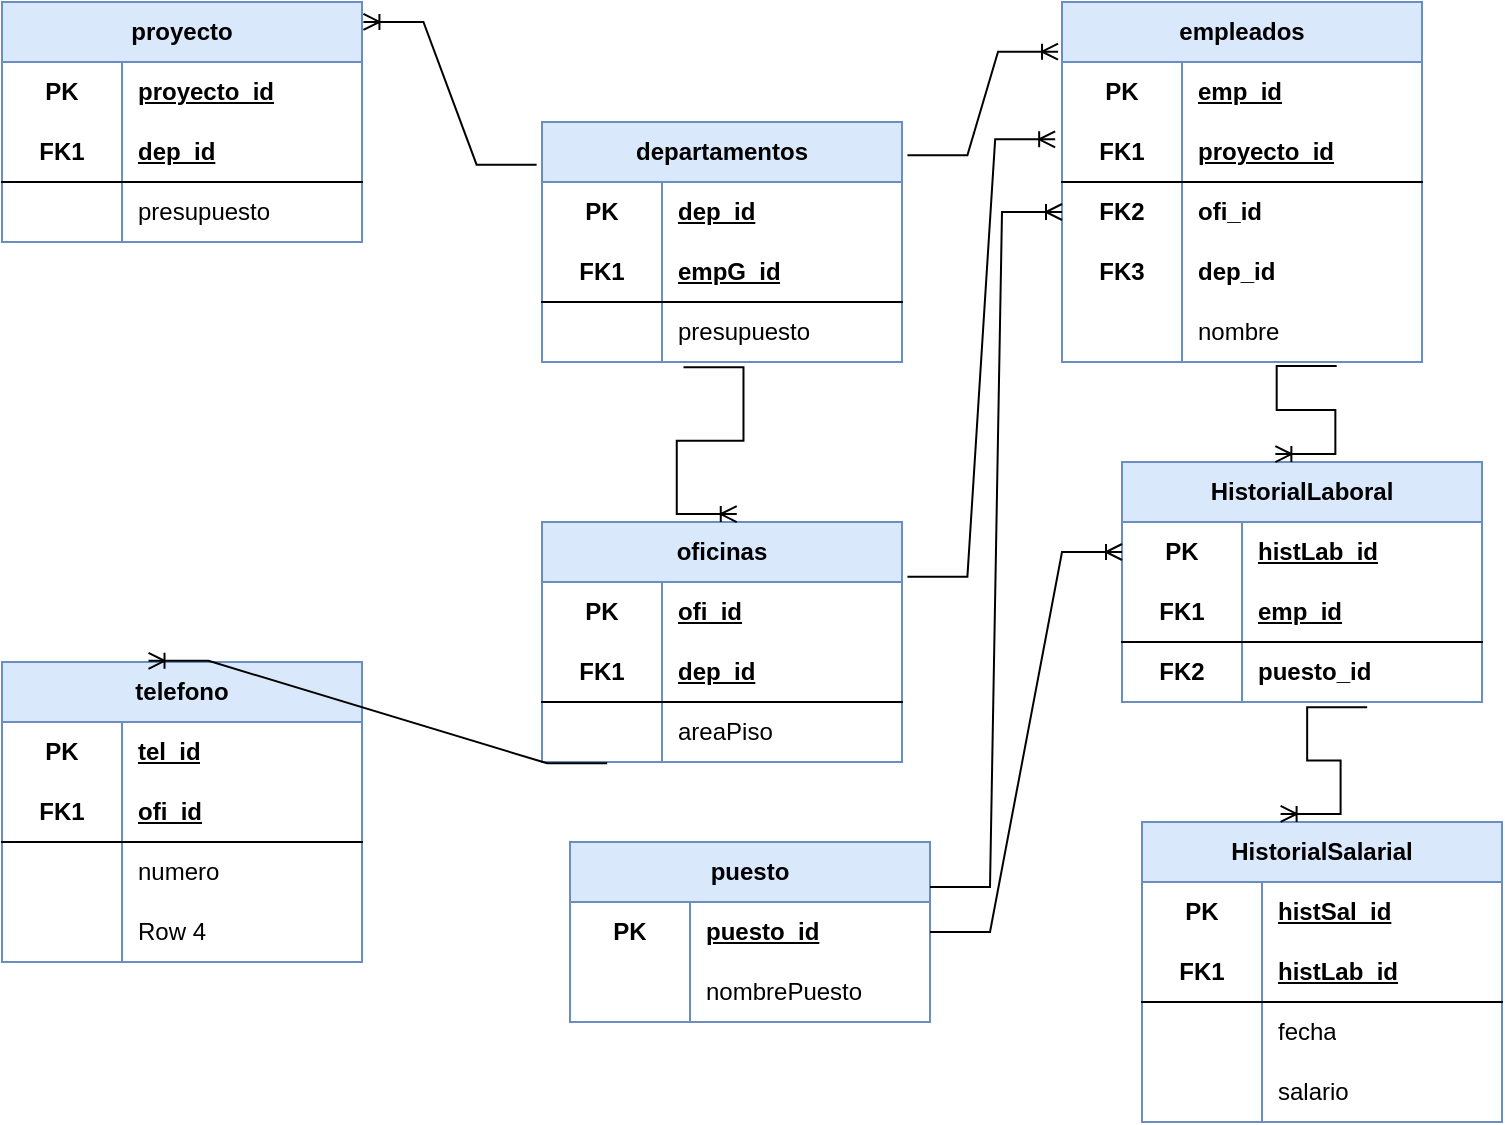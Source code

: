 <mxfile version="28.1.1">
  <diagram name="Página-1" id="5__Geac5vQFOve-Wtplt">
    <mxGraphModel dx="1123" dy="607" grid="1" gridSize="10" guides="1" tooltips="1" connect="1" arrows="1" fold="1" page="1" pageScale="1" pageWidth="827" pageHeight="1169" math="0" shadow="0">
      <root>
        <mxCell id="0" />
        <mxCell id="1" parent="0" />
        <mxCell id="hHk7V_TvqqEb4kiIlVpn-1" value="empleados" style="shape=table;startSize=30;container=1;collapsible=1;childLayout=tableLayout;fixedRows=1;rowLines=0;fontStyle=1;align=center;resizeLast=1;html=1;whiteSpace=wrap;fillColor=#dae8fc;strokeColor=#6c8ebf;" vertex="1" parent="1">
          <mxGeometry x="570" y="10" width="180" height="180" as="geometry" />
        </mxCell>
        <mxCell id="hHk7V_TvqqEb4kiIlVpn-2" value="" style="shape=tableRow;horizontal=0;startSize=0;swimlaneHead=0;swimlaneBody=0;fillColor=none;collapsible=0;dropTarget=0;points=[[0,0.5],[1,0.5]];portConstraint=eastwest;top=0;left=0;right=0;bottom=0;html=1;" vertex="1" parent="hHk7V_TvqqEb4kiIlVpn-1">
          <mxGeometry y="30" width="180" height="30" as="geometry" />
        </mxCell>
        <mxCell id="hHk7V_TvqqEb4kiIlVpn-3" value="PK" style="shape=partialRectangle;connectable=0;fillColor=none;top=0;left=0;bottom=0;right=0;fontStyle=1;overflow=hidden;html=1;whiteSpace=wrap;" vertex="1" parent="hHk7V_TvqqEb4kiIlVpn-2">
          <mxGeometry width="60" height="30" as="geometry">
            <mxRectangle width="60" height="30" as="alternateBounds" />
          </mxGeometry>
        </mxCell>
        <mxCell id="hHk7V_TvqqEb4kiIlVpn-4" value="emp_id" style="shape=partialRectangle;connectable=0;fillColor=none;top=0;left=0;bottom=0;right=0;align=left;spacingLeft=6;fontStyle=5;overflow=hidden;html=1;whiteSpace=wrap;" vertex="1" parent="hHk7V_TvqqEb4kiIlVpn-2">
          <mxGeometry x="60" width="120" height="30" as="geometry">
            <mxRectangle width="120" height="30" as="alternateBounds" />
          </mxGeometry>
        </mxCell>
        <mxCell id="hHk7V_TvqqEb4kiIlVpn-5" value="" style="shape=tableRow;horizontal=0;startSize=0;swimlaneHead=0;swimlaneBody=0;fillColor=none;collapsible=0;dropTarget=0;points=[[0,0.5],[1,0.5]];portConstraint=eastwest;top=0;left=0;right=0;bottom=1;html=1;" vertex="1" parent="hHk7V_TvqqEb4kiIlVpn-1">
          <mxGeometry y="60" width="180" height="30" as="geometry" />
        </mxCell>
        <mxCell id="hHk7V_TvqqEb4kiIlVpn-6" value="FK1" style="shape=partialRectangle;connectable=0;fillColor=none;top=0;left=0;bottom=0;right=0;fontStyle=1;overflow=hidden;html=1;whiteSpace=wrap;" vertex="1" parent="hHk7V_TvqqEb4kiIlVpn-5">
          <mxGeometry width="60" height="30" as="geometry">
            <mxRectangle width="60" height="30" as="alternateBounds" />
          </mxGeometry>
        </mxCell>
        <mxCell id="hHk7V_TvqqEb4kiIlVpn-7" value="proyecto_id" style="shape=partialRectangle;connectable=0;fillColor=none;top=0;left=0;bottom=0;right=0;align=left;spacingLeft=6;fontStyle=5;overflow=hidden;html=1;whiteSpace=wrap;" vertex="1" parent="hHk7V_TvqqEb4kiIlVpn-5">
          <mxGeometry x="60" width="120" height="30" as="geometry">
            <mxRectangle width="120" height="30" as="alternateBounds" />
          </mxGeometry>
        </mxCell>
        <mxCell id="hHk7V_TvqqEb4kiIlVpn-8" value="" style="shape=tableRow;horizontal=0;startSize=0;swimlaneHead=0;swimlaneBody=0;fillColor=none;collapsible=0;dropTarget=0;points=[[0,0.5],[1,0.5]];portConstraint=eastwest;top=0;left=0;right=0;bottom=0;html=1;" vertex="1" parent="hHk7V_TvqqEb4kiIlVpn-1">
          <mxGeometry y="90" width="180" height="30" as="geometry" />
        </mxCell>
        <mxCell id="hHk7V_TvqqEb4kiIlVpn-9" value="FK2" style="shape=partialRectangle;connectable=0;fillColor=none;top=0;left=0;bottom=0;right=0;editable=1;overflow=hidden;html=1;whiteSpace=wrap;fontStyle=1" vertex="1" parent="hHk7V_TvqqEb4kiIlVpn-8">
          <mxGeometry width="60" height="30" as="geometry">
            <mxRectangle width="60" height="30" as="alternateBounds" />
          </mxGeometry>
        </mxCell>
        <mxCell id="hHk7V_TvqqEb4kiIlVpn-10" value="ofi_id" style="shape=partialRectangle;connectable=0;fillColor=none;top=0;left=0;bottom=0;right=0;align=left;spacingLeft=6;overflow=hidden;html=1;whiteSpace=wrap;fontStyle=1" vertex="1" parent="hHk7V_TvqqEb4kiIlVpn-8">
          <mxGeometry x="60" width="120" height="30" as="geometry">
            <mxRectangle width="120" height="30" as="alternateBounds" />
          </mxGeometry>
        </mxCell>
        <mxCell id="hHk7V_TvqqEb4kiIlVpn-11" value="" style="shape=tableRow;horizontal=0;startSize=0;swimlaneHead=0;swimlaneBody=0;fillColor=none;collapsible=0;dropTarget=0;points=[[0,0.5],[1,0.5]];portConstraint=eastwest;top=0;left=0;right=0;bottom=0;html=1;" vertex="1" parent="hHk7V_TvqqEb4kiIlVpn-1">
          <mxGeometry y="120" width="180" height="30" as="geometry" />
        </mxCell>
        <mxCell id="hHk7V_TvqqEb4kiIlVpn-12" value="FK3" style="shape=partialRectangle;connectable=0;fillColor=none;top=0;left=0;bottom=0;right=0;editable=1;overflow=hidden;html=1;whiteSpace=wrap;fontStyle=1" vertex="1" parent="hHk7V_TvqqEb4kiIlVpn-11">
          <mxGeometry width="60" height="30" as="geometry">
            <mxRectangle width="60" height="30" as="alternateBounds" />
          </mxGeometry>
        </mxCell>
        <mxCell id="hHk7V_TvqqEb4kiIlVpn-13" value="dep_id" style="shape=partialRectangle;connectable=0;fillColor=none;top=0;left=0;bottom=0;right=0;align=left;spacingLeft=6;overflow=hidden;html=1;whiteSpace=wrap;fontStyle=1" vertex="1" parent="hHk7V_TvqqEb4kiIlVpn-11">
          <mxGeometry x="60" width="120" height="30" as="geometry">
            <mxRectangle width="120" height="30" as="alternateBounds" />
          </mxGeometry>
        </mxCell>
        <mxCell id="hHk7V_TvqqEb4kiIlVpn-124" value="" style="shape=tableRow;horizontal=0;startSize=0;swimlaneHead=0;swimlaneBody=0;fillColor=none;collapsible=0;dropTarget=0;points=[[0,0.5],[1,0.5]];portConstraint=eastwest;top=0;left=0;right=0;bottom=0;html=1;" vertex="1" parent="hHk7V_TvqqEb4kiIlVpn-1">
          <mxGeometry y="150" width="180" height="30" as="geometry" />
        </mxCell>
        <mxCell id="hHk7V_TvqqEb4kiIlVpn-125" value="" style="shape=partialRectangle;connectable=0;fillColor=none;top=0;left=0;bottom=0;right=0;editable=1;overflow=hidden;html=1;whiteSpace=wrap;fontStyle=1" vertex="1" parent="hHk7V_TvqqEb4kiIlVpn-124">
          <mxGeometry width="60" height="30" as="geometry">
            <mxRectangle width="60" height="30" as="alternateBounds" />
          </mxGeometry>
        </mxCell>
        <mxCell id="hHk7V_TvqqEb4kiIlVpn-126" value="nombre" style="shape=partialRectangle;connectable=0;fillColor=none;top=0;left=0;bottom=0;right=0;align=left;spacingLeft=6;overflow=hidden;html=1;whiteSpace=wrap;fontStyle=0" vertex="1" parent="hHk7V_TvqqEb4kiIlVpn-124">
          <mxGeometry x="60" width="120" height="30" as="geometry">
            <mxRectangle width="120" height="30" as="alternateBounds" />
          </mxGeometry>
        </mxCell>
        <mxCell id="hHk7V_TvqqEb4kiIlVpn-17" value="departamentos" style="shape=table;startSize=30;container=1;collapsible=1;childLayout=tableLayout;fixedRows=1;rowLines=0;fontStyle=1;align=center;resizeLast=1;html=1;whiteSpace=wrap;fillColor=#dae8fc;strokeColor=#6c8ebf;" vertex="1" parent="1">
          <mxGeometry x="310" y="70" width="180" height="120" as="geometry" />
        </mxCell>
        <mxCell id="hHk7V_TvqqEb4kiIlVpn-18" value="" style="shape=tableRow;horizontal=0;startSize=0;swimlaneHead=0;swimlaneBody=0;fillColor=none;collapsible=0;dropTarget=0;points=[[0,0.5],[1,0.5]];portConstraint=eastwest;top=0;left=0;right=0;bottom=0;html=1;" vertex="1" parent="hHk7V_TvqqEb4kiIlVpn-17">
          <mxGeometry y="30" width="180" height="30" as="geometry" />
        </mxCell>
        <mxCell id="hHk7V_TvqqEb4kiIlVpn-19" value="PK" style="shape=partialRectangle;connectable=0;fillColor=none;top=0;left=0;bottom=0;right=0;fontStyle=1;overflow=hidden;html=1;whiteSpace=wrap;" vertex="1" parent="hHk7V_TvqqEb4kiIlVpn-18">
          <mxGeometry width="60" height="30" as="geometry">
            <mxRectangle width="60" height="30" as="alternateBounds" />
          </mxGeometry>
        </mxCell>
        <mxCell id="hHk7V_TvqqEb4kiIlVpn-20" value="dep_id" style="shape=partialRectangle;connectable=0;fillColor=none;top=0;left=0;bottom=0;right=0;align=left;spacingLeft=6;fontStyle=5;overflow=hidden;html=1;whiteSpace=wrap;" vertex="1" parent="hHk7V_TvqqEb4kiIlVpn-18">
          <mxGeometry x="60" width="120" height="30" as="geometry">
            <mxRectangle width="120" height="30" as="alternateBounds" />
          </mxGeometry>
        </mxCell>
        <mxCell id="hHk7V_TvqqEb4kiIlVpn-21" value="" style="shape=tableRow;horizontal=0;startSize=0;swimlaneHead=0;swimlaneBody=0;fillColor=none;collapsible=0;dropTarget=0;points=[[0,0.5],[1,0.5]];portConstraint=eastwest;top=0;left=0;right=0;bottom=1;html=1;" vertex="1" parent="hHk7V_TvqqEb4kiIlVpn-17">
          <mxGeometry y="60" width="180" height="30" as="geometry" />
        </mxCell>
        <mxCell id="hHk7V_TvqqEb4kiIlVpn-22" value="FK1" style="shape=partialRectangle;connectable=0;fillColor=none;top=0;left=0;bottom=0;right=0;fontStyle=1;overflow=hidden;html=1;whiteSpace=wrap;" vertex="1" parent="hHk7V_TvqqEb4kiIlVpn-21">
          <mxGeometry width="60" height="30" as="geometry">
            <mxRectangle width="60" height="30" as="alternateBounds" />
          </mxGeometry>
        </mxCell>
        <mxCell id="hHk7V_TvqqEb4kiIlVpn-23" value="empG_id" style="shape=partialRectangle;connectable=0;fillColor=none;top=0;left=0;bottom=0;right=0;align=left;spacingLeft=6;fontStyle=5;overflow=hidden;html=1;whiteSpace=wrap;" vertex="1" parent="hHk7V_TvqqEb4kiIlVpn-21">
          <mxGeometry x="60" width="120" height="30" as="geometry">
            <mxRectangle width="120" height="30" as="alternateBounds" />
          </mxGeometry>
        </mxCell>
        <mxCell id="hHk7V_TvqqEb4kiIlVpn-24" value="" style="shape=tableRow;horizontal=0;startSize=0;swimlaneHead=0;swimlaneBody=0;fillColor=none;collapsible=0;dropTarget=0;points=[[0,0.5],[1,0.5]];portConstraint=eastwest;top=0;left=0;right=0;bottom=0;html=1;" vertex="1" parent="hHk7V_TvqqEb4kiIlVpn-17">
          <mxGeometry y="90" width="180" height="30" as="geometry" />
        </mxCell>
        <mxCell id="hHk7V_TvqqEb4kiIlVpn-25" value="" style="shape=partialRectangle;connectable=0;fillColor=none;top=0;left=0;bottom=0;right=0;editable=1;overflow=hidden;html=1;whiteSpace=wrap;" vertex="1" parent="hHk7V_TvqqEb4kiIlVpn-24">
          <mxGeometry width="60" height="30" as="geometry">
            <mxRectangle width="60" height="30" as="alternateBounds" />
          </mxGeometry>
        </mxCell>
        <mxCell id="hHk7V_TvqqEb4kiIlVpn-26" value="presupuesto" style="shape=partialRectangle;connectable=0;fillColor=none;top=0;left=0;bottom=0;right=0;align=left;spacingLeft=6;overflow=hidden;html=1;whiteSpace=wrap;" vertex="1" parent="hHk7V_TvqqEb4kiIlVpn-24">
          <mxGeometry x="60" width="120" height="30" as="geometry">
            <mxRectangle width="120" height="30" as="alternateBounds" />
          </mxGeometry>
        </mxCell>
        <mxCell id="hHk7V_TvqqEb4kiIlVpn-30" value="proyecto" style="shape=table;startSize=30;container=1;collapsible=1;childLayout=tableLayout;fixedRows=1;rowLines=0;fontStyle=1;align=center;resizeLast=1;html=1;whiteSpace=wrap;fillColor=#dae8fc;strokeColor=#6c8ebf;" vertex="1" parent="1">
          <mxGeometry x="40" y="10" width="180" height="120" as="geometry" />
        </mxCell>
        <mxCell id="hHk7V_TvqqEb4kiIlVpn-31" value="" style="shape=tableRow;horizontal=0;startSize=0;swimlaneHead=0;swimlaneBody=0;fillColor=none;collapsible=0;dropTarget=0;points=[[0,0.5],[1,0.5]];portConstraint=eastwest;top=0;left=0;right=0;bottom=0;html=1;" vertex="1" parent="hHk7V_TvqqEb4kiIlVpn-30">
          <mxGeometry y="30" width="180" height="30" as="geometry" />
        </mxCell>
        <mxCell id="hHk7V_TvqqEb4kiIlVpn-32" value="PK" style="shape=partialRectangle;connectable=0;fillColor=none;top=0;left=0;bottom=0;right=0;fontStyle=1;overflow=hidden;html=1;whiteSpace=wrap;" vertex="1" parent="hHk7V_TvqqEb4kiIlVpn-31">
          <mxGeometry width="60" height="30" as="geometry">
            <mxRectangle width="60" height="30" as="alternateBounds" />
          </mxGeometry>
        </mxCell>
        <mxCell id="hHk7V_TvqqEb4kiIlVpn-33" value="proyecto_id" style="shape=partialRectangle;connectable=0;fillColor=none;top=0;left=0;bottom=0;right=0;align=left;spacingLeft=6;fontStyle=5;overflow=hidden;html=1;whiteSpace=wrap;" vertex="1" parent="hHk7V_TvqqEb4kiIlVpn-31">
          <mxGeometry x="60" width="120" height="30" as="geometry">
            <mxRectangle width="120" height="30" as="alternateBounds" />
          </mxGeometry>
        </mxCell>
        <mxCell id="hHk7V_TvqqEb4kiIlVpn-34" value="" style="shape=tableRow;horizontal=0;startSize=0;swimlaneHead=0;swimlaneBody=0;fillColor=none;collapsible=0;dropTarget=0;points=[[0,0.5],[1,0.5]];portConstraint=eastwest;top=0;left=0;right=0;bottom=1;html=1;" vertex="1" parent="hHk7V_TvqqEb4kiIlVpn-30">
          <mxGeometry y="60" width="180" height="30" as="geometry" />
        </mxCell>
        <mxCell id="hHk7V_TvqqEb4kiIlVpn-35" value="FK1" style="shape=partialRectangle;connectable=0;fillColor=none;top=0;left=0;bottom=0;right=0;fontStyle=1;overflow=hidden;html=1;whiteSpace=wrap;" vertex="1" parent="hHk7V_TvqqEb4kiIlVpn-34">
          <mxGeometry width="60" height="30" as="geometry">
            <mxRectangle width="60" height="30" as="alternateBounds" />
          </mxGeometry>
        </mxCell>
        <mxCell id="hHk7V_TvqqEb4kiIlVpn-36" value="dep_id" style="shape=partialRectangle;connectable=0;fillColor=none;top=0;left=0;bottom=0;right=0;align=left;spacingLeft=6;fontStyle=5;overflow=hidden;html=1;whiteSpace=wrap;" vertex="1" parent="hHk7V_TvqqEb4kiIlVpn-34">
          <mxGeometry x="60" width="120" height="30" as="geometry">
            <mxRectangle width="120" height="30" as="alternateBounds" />
          </mxGeometry>
        </mxCell>
        <mxCell id="hHk7V_TvqqEb4kiIlVpn-37" value="" style="shape=tableRow;horizontal=0;startSize=0;swimlaneHead=0;swimlaneBody=0;fillColor=none;collapsible=0;dropTarget=0;points=[[0,0.5],[1,0.5]];portConstraint=eastwest;top=0;left=0;right=0;bottom=0;html=1;" vertex="1" parent="hHk7V_TvqqEb4kiIlVpn-30">
          <mxGeometry y="90" width="180" height="30" as="geometry" />
        </mxCell>
        <mxCell id="hHk7V_TvqqEb4kiIlVpn-38" value="" style="shape=partialRectangle;connectable=0;fillColor=none;top=0;left=0;bottom=0;right=0;editable=1;overflow=hidden;html=1;whiteSpace=wrap;" vertex="1" parent="hHk7V_TvqqEb4kiIlVpn-37">
          <mxGeometry width="60" height="30" as="geometry">
            <mxRectangle width="60" height="30" as="alternateBounds" />
          </mxGeometry>
        </mxCell>
        <mxCell id="hHk7V_TvqqEb4kiIlVpn-39" value="presupuesto" style="shape=partialRectangle;connectable=0;fillColor=none;top=0;left=0;bottom=0;right=0;align=left;spacingLeft=6;overflow=hidden;html=1;whiteSpace=wrap;" vertex="1" parent="hHk7V_TvqqEb4kiIlVpn-37">
          <mxGeometry x="60" width="120" height="30" as="geometry">
            <mxRectangle width="120" height="30" as="alternateBounds" />
          </mxGeometry>
        </mxCell>
        <mxCell id="hHk7V_TvqqEb4kiIlVpn-43" value="oficinas" style="shape=table;startSize=30;container=1;collapsible=1;childLayout=tableLayout;fixedRows=1;rowLines=0;fontStyle=1;align=center;resizeLast=1;html=1;whiteSpace=wrap;fillColor=#dae8fc;strokeColor=#6c8ebf;" vertex="1" parent="1">
          <mxGeometry x="310" y="270" width="180" height="120" as="geometry" />
        </mxCell>
        <mxCell id="hHk7V_TvqqEb4kiIlVpn-44" value="" style="shape=tableRow;horizontal=0;startSize=0;swimlaneHead=0;swimlaneBody=0;fillColor=none;collapsible=0;dropTarget=0;points=[[0,0.5],[1,0.5]];portConstraint=eastwest;top=0;left=0;right=0;bottom=0;html=1;" vertex="1" parent="hHk7V_TvqqEb4kiIlVpn-43">
          <mxGeometry y="30" width="180" height="30" as="geometry" />
        </mxCell>
        <mxCell id="hHk7V_TvqqEb4kiIlVpn-45" value="PK" style="shape=partialRectangle;connectable=0;fillColor=none;top=0;left=0;bottom=0;right=0;fontStyle=1;overflow=hidden;html=1;whiteSpace=wrap;" vertex="1" parent="hHk7V_TvqqEb4kiIlVpn-44">
          <mxGeometry width="60" height="30" as="geometry">
            <mxRectangle width="60" height="30" as="alternateBounds" />
          </mxGeometry>
        </mxCell>
        <mxCell id="hHk7V_TvqqEb4kiIlVpn-46" value="ofi_id" style="shape=partialRectangle;connectable=0;fillColor=none;top=0;left=0;bottom=0;right=0;align=left;spacingLeft=6;fontStyle=5;overflow=hidden;html=1;whiteSpace=wrap;" vertex="1" parent="hHk7V_TvqqEb4kiIlVpn-44">
          <mxGeometry x="60" width="120" height="30" as="geometry">
            <mxRectangle width="120" height="30" as="alternateBounds" />
          </mxGeometry>
        </mxCell>
        <mxCell id="hHk7V_TvqqEb4kiIlVpn-47" value="" style="shape=tableRow;horizontal=0;startSize=0;swimlaneHead=0;swimlaneBody=0;fillColor=none;collapsible=0;dropTarget=0;points=[[0,0.5],[1,0.5]];portConstraint=eastwest;top=0;left=0;right=0;bottom=1;html=1;" vertex="1" parent="hHk7V_TvqqEb4kiIlVpn-43">
          <mxGeometry y="60" width="180" height="30" as="geometry" />
        </mxCell>
        <mxCell id="hHk7V_TvqqEb4kiIlVpn-48" value="FK1" style="shape=partialRectangle;connectable=0;fillColor=none;top=0;left=0;bottom=0;right=0;fontStyle=1;overflow=hidden;html=1;whiteSpace=wrap;" vertex="1" parent="hHk7V_TvqqEb4kiIlVpn-47">
          <mxGeometry width="60" height="30" as="geometry">
            <mxRectangle width="60" height="30" as="alternateBounds" />
          </mxGeometry>
        </mxCell>
        <mxCell id="hHk7V_TvqqEb4kiIlVpn-49" value="dep_id" style="shape=partialRectangle;connectable=0;fillColor=none;top=0;left=0;bottom=0;right=0;align=left;spacingLeft=6;fontStyle=5;overflow=hidden;html=1;whiteSpace=wrap;" vertex="1" parent="hHk7V_TvqqEb4kiIlVpn-47">
          <mxGeometry x="60" width="120" height="30" as="geometry">
            <mxRectangle width="120" height="30" as="alternateBounds" />
          </mxGeometry>
        </mxCell>
        <mxCell id="hHk7V_TvqqEb4kiIlVpn-50" value="" style="shape=tableRow;horizontal=0;startSize=0;swimlaneHead=0;swimlaneBody=0;fillColor=none;collapsible=0;dropTarget=0;points=[[0,0.5],[1,0.5]];portConstraint=eastwest;top=0;left=0;right=0;bottom=0;html=1;" vertex="1" parent="hHk7V_TvqqEb4kiIlVpn-43">
          <mxGeometry y="90" width="180" height="30" as="geometry" />
        </mxCell>
        <mxCell id="hHk7V_TvqqEb4kiIlVpn-51" value="" style="shape=partialRectangle;connectable=0;fillColor=none;top=0;left=0;bottom=0;right=0;editable=1;overflow=hidden;html=1;whiteSpace=wrap;" vertex="1" parent="hHk7V_TvqqEb4kiIlVpn-50">
          <mxGeometry width="60" height="30" as="geometry">
            <mxRectangle width="60" height="30" as="alternateBounds" />
          </mxGeometry>
        </mxCell>
        <mxCell id="hHk7V_TvqqEb4kiIlVpn-52" value="areaPiso" style="shape=partialRectangle;connectable=0;fillColor=none;top=0;left=0;bottom=0;right=0;align=left;spacingLeft=6;overflow=hidden;html=1;whiteSpace=wrap;" vertex="1" parent="hHk7V_TvqqEb4kiIlVpn-50">
          <mxGeometry x="60" width="120" height="30" as="geometry">
            <mxRectangle width="120" height="30" as="alternateBounds" />
          </mxGeometry>
        </mxCell>
        <mxCell id="hHk7V_TvqqEb4kiIlVpn-56" value="puesto" style="shape=table;startSize=30;container=1;collapsible=1;childLayout=tableLayout;fixedRows=1;rowLines=0;fontStyle=1;align=center;resizeLast=1;html=1;whiteSpace=wrap;fillColor=#dae8fc;strokeColor=#6c8ebf;" vertex="1" parent="1">
          <mxGeometry x="324" y="430" width="180" height="90" as="geometry" />
        </mxCell>
        <mxCell id="hHk7V_TvqqEb4kiIlVpn-57" value="" style="shape=tableRow;horizontal=0;startSize=0;swimlaneHead=0;swimlaneBody=0;fillColor=none;collapsible=0;dropTarget=0;points=[[0,0.5],[1,0.5]];portConstraint=eastwest;top=0;left=0;right=0;bottom=0;html=1;" vertex="1" parent="hHk7V_TvqqEb4kiIlVpn-56">
          <mxGeometry y="30" width="180" height="30" as="geometry" />
        </mxCell>
        <mxCell id="hHk7V_TvqqEb4kiIlVpn-58" value="PK" style="shape=partialRectangle;connectable=0;fillColor=none;top=0;left=0;bottom=0;right=0;fontStyle=1;overflow=hidden;html=1;whiteSpace=wrap;" vertex="1" parent="hHk7V_TvqqEb4kiIlVpn-57">
          <mxGeometry width="60" height="30" as="geometry">
            <mxRectangle width="60" height="30" as="alternateBounds" />
          </mxGeometry>
        </mxCell>
        <mxCell id="hHk7V_TvqqEb4kiIlVpn-59" value="puesto_id" style="shape=partialRectangle;connectable=0;fillColor=none;top=0;left=0;bottom=0;right=0;align=left;spacingLeft=6;fontStyle=5;overflow=hidden;html=1;whiteSpace=wrap;" vertex="1" parent="hHk7V_TvqqEb4kiIlVpn-57">
          <mxGeometry x="60" width="120" height="30" as="geometry">
            <mxRectangle width="120" height="30" as="alternateBounds" />
          </mxGeometry>
        </mxCell>
        <mxCell id="hHk7V_TvqqEb4kiIlVpn-63" value="" style="shape=tableRow;horizontal=0;startSize=0;swimlaneHead=0;swimlaneBody=0;fillColor=none;collapsible=0;dropTarget=0;points=[[0,0.5],[1,0.5]];portConstraint=eastwest;top=0;left=0;right=0;bottom=0;html=1;" vertex="1" parent="hHk7V_TvqqEb4kiIlVpn-56">
          <mxGeometry y="60" width="180" height="30" as="geometry" />
        </mxCell>
        <mxCell id="hHk7V_TvqqEb4kiIlVpn-64" value="" style="shape=partialRectangle;connectable=0;fillColor=none;top=0;left=0;bottom=0;right=0;editable=1;overflow=hidden;html=1;whiteSpace=wrap;" vertex="1" parent="hHk7V_TvqqEb4kiIlVpn-63">
          <mxGeometry width="60" height="30" as="geometry">
            <mxRectangle width="60" height="30" as="alternateBounds" />
          </mxGeometry>
        </mxCell>
        <mxCell id="hHk7V_TvqqEb4kiIlVpn-65" value="nombrePuesto" style="shape=partialRectangle;connectable=0;fillColor=none;top=0;left=0;bottom=0;right=0;align=left;spacingLeft=6;overflow=hidden;html=1;whiteSpace=wrap;" vertex="1" parent="hHk7V_TvqqEb4kiIlVpn-63">
          <mxGeometry x="60" width="120" height="30" as="geometry">
            <mxRectangle width="120" height="30" as="alternateBounds" />
          </mxGeometry>
        </mxCell>
        <mxCell id="hHk7V_TvqqEb4kiIlVpn-69" value="telefono" style="shape=table;startSize=30;container=1;collapsible=1;childLayout=tableLayout;fixedRows=1;rowLines=0;fontStyle=1;align=center;resizeLast=1;html=1;whiteSpace=wrap;fillColor=#dae8fc;strokeColor=#6c8ebf;" vertex="1" parent="1">
          <mxGeometry x="40" y="340" width="180" height="150" as="geometry" />
        </mxCell>
        <mxCell id="hHk7V_TvqqEb4kiIlVpn-70" value="" style="shape=tableRow;horizontal=0;startSize=0;swimlaneHead=0;swimlaneBody=0;fillColor=none;collapsible=0;dropTarget=0;points=[[0,0.5],[1,0.5]];portConstraint=eastwest;top=0;left=0;right=0;bottom=0;html=1;" vertex="1" parent="hHk7V_TvqqEb4kiIlVpn-69">
          <mxGeometry y="30" width="180" height="30" as="geometry" />
        </mxCell>
        <mxCell id="hHk7V_TvqqEb4kiIlVpn-71" value="PK" style="shape=partialRectangle;connectable=0;fillColor=none;top=0;left=0;bottom=0;right=0;fontStyle=1;overflow=hidden;html=1;whiteSpace=wrap;" vertex="1" parent="hHk7V_TvqqEb4kiIlVpn-70">
          <mxGeometry width="60" height="30" as="geometry">
            <mxRectangle width="60" height="30" as="alternateBounds" />
          </mxGeometry>
        </mxCell>
        <mxCell id="hHk7V_TvqqEb4kiIlVpn-72" value="tel_id" style="shape=partialRectangle;connectable=0;fillColor=none;top=0;left=0;bottom=0;right=0;align=left;spacingLeft=6;fontStyle=5;overflow=hidden;html=1;whiteSpace=wrap;" vertex="1" parent="hHk7V_TvqqEb4kiIlVpn-70">
          <mxGeometry x="60" width="120" height="30" as="geometry">
            <mxRectangle width="120" height="30" as="alternateBounds" />
          </mxGeometry>
        </mxCell>
        <mxCell id="hHk7V_TvqqEb4kiIlVpn-73" value="" style="shape=tableRow;horizontal=0;startSize=0;swimlaneHead=0;swimlaneBody=0;fillColor=none;collapsible=0;dropTarget=0;points=[[0,0.5],[1,0.5]];portConstraint=eastwest;top=0;left=0;right=0;bottom=1;html=1;" vertex="1" parent="hHk7V_TvqqEb4kiIlVpn-69">
          <mxGeometry y="60" width="180" height="30" as="geometry" />
        </mxCell>
        <mxCell id="hHk7V_TvqqEb4kiIlVpn-74" value="FK1" style="shape=partialRectangle;connectable=0;fillColor=none;top=0;left=0;bottom=0;right=0;fontStyle=1;overflow=hidden;html=1;whiteSpace=wrap;" vertex="1" parent="hHk7V_TvqqEb4kiIlVpn-73">
          <mxGeometry width="60" height="30" as="geometry">
            <mxRectangle width="60" height="30" as="alternateBounds" />
          </mxGeometry>
        </mxCell>
        <mxCell id="hHk7V_TvqqEb4kiIlVpn-75" value="ofi_id" style="shape=partialRectangle;connectable=0;fillColor=none;top=0;left=0;bottom=0;right=0;align=left;spacingLeft=6;fontStyle=5;overflow=hidden;html=1;whiteSpace=wrap;" vertex="1" parent="hHk7V_TvqqEb4kiIlVpn-73">
          <mxGeometry x="60" width="120" height="30" as="geometry">
            <mxRectangle width="120" height="30" as="alternateBounds" />
          </mxGeometry>
        </mxCell>
        <mxCell id="hHk7V_TvqqEb4kiIlVpn-76" value="" style="shape=tableRow;horizontal=0;startSize=0;swimlaneHead=0;swimlaneBody=0;fillColor=none;collapsible=0;dropTarget=0;points=[[0,0.5],[1,0.5]];portConstraint=eastwest;top=0;left=0;right=0;bottom=0;html=1;" vertex="1" parent="hHk7V_TvqqEb4kiIlVpn-69">
          <mxGeometry y="90" width="180" height="30" as="geometry" />
        </mxCell>
        <mxCell id="hHk7V_TvqqEb4kiIlVpn-77" value="" style="shape=partialRectangle;connectable=0;fillColor=none;top=0;left=0;bottom=0;right=0;editable=1;overflow=hidden;html=1;whiteSpace=wrap;" vertex="1" parent="hHk7V_TvqqEb4kiIlVpn-76">
          <mxGeometry width="60" height="30" as="geometry">
            <mxRectangle width="60" height="30" as="alternateBounds" />
          </mxGeometry>
        </mxCell>
        <mxCell id="hHk7V_TvqqEb4kiIlVpn-78" value="numero" style="shape=partialRectangle;connectable=0;fillColor=none;top=0;left=0;bottom=0;right=0;align=left;spacingLeft=6;overflow=hidden;html=1;whiteSpace=wrap;" vertex="1" parent="hHk7V_TvqqEb4kiIlVpn-76">
          <mxGeometry x="60" width="120" height="30" as="geometry">
            <mxRectangle width="120" height="30" as="alternateBounds" />
          </mxGeometry>
        </mxCell>
        <mxCell id="hHk7V_TvqqEb4kiIlVpn-79" value="" style="shape=tableRow;horizontal=0;startSize=0;swimlaneHead=0;swimlaneBody=0;fillColor=none;collapsible=0;dropTarget=0;points=[[0,0.5],[1,0.5]];portConstraint=eastwest;top=0;left=0;right=0;bottom=0;html=1;" vertex="1" parent="hHk7V_TvqqEb4kiIlVpn-69">
          <mxGeometry y="120" width="180" height="30" as="geometry" />
        </mxCell>
        <mxCell id="hHk7V_TvqqEb4kiIlVpn-80" value="" style="shape=partialRectangle;connectable=0;fillColor=none;top=0;left=0;bottom=0;right=0;editable=1;overflow=hidden;html=1;whiteSpace=wrap;" vertex="1" parent="hHk7V_TvqqEb4kiIlVpn-79">
          <mxGeometry width="60" height="30" as="geometry">
            <mxRectangle width="60" height="30" as="alternateBounds" />
          </mxGeometry>
        </mxCell>
        <mxCell id="hHk7V_TvqqEb4kiIlVpn-81" value="Row 4" style="shape=partialRectangle;connectable=0;fillColor=none;top=0;left=0;bottom=0;right=0;align=left;spacingLeft=6;overflow=hidden;html=1;whiteSpace=wrap;" vertex="1" parent="hHk7V_TvqqEb4kiIlVpn-79">
          <mxGeometry x="60" width="120" height="30" as="geometry">
            <mxRectangle width="120" height="30" as="alternateBounds" />
          </mxGeometry>
        </mxCell>
        <mxCell id="hHk7V_TvqqEb4kiIlVpn-82" value="HistorialLaboral" style="shape=table;startSize=30;container=1;collapsible=1;childLayout=tableLayout;fixedRows=1;rowLines=0;fontStyle=1;align=center;resizeLast=1;html=1;whiteSpace=wrap;fillColor=#dae8fc;strokeColor=#6c8ebf;" vertex="1" parent="1">
          <mxGeometry x="600" y="240" width="180" height="120" as="geometry" />
        </mxCell>
        <mxCell id="hHk7V_TvqqEb4kiIlVpn-83" value="" style="shape=tableRow;horizontal=0;startSize=0;swimlaneHead=0;swimlaneBody=0;fillColor=none;collapsible=0;dropTarget=0;points=[[0,0.5],[1,0.5]];portConstraint=eastwest;top=0;left=0;right=0;bottom=0;html=1;" vertex="1" parent="hHk7V_TvqqEb4kiIlVpn-82">
          <mxGeometry y="30" width="180" height="30" as="geometry" />
        </mxCell>
        <mxCell id="hHk7V_TvqqEb4kiIlVpn-84" value="PK" style="shape=partialRectangle;connectable=0;fillColor=none;top=0;left=0;bottom=0;right=0;fontStyle=1;overflow=hidden;html=1;whiteSpace=wrap;" vertex="1" parent="hHk7V_TvqqEb4kiIlVpn-83">
          <mxGeometry width="60" height="30" as="geometry">
            <mxRectangle width="60" height="30" as="alternateBounds" />
          </mxGeometry>
        </mxCell>
        <mxCell id="hHk7V_TvqqEb4kiIlVpn-85" value="histLab_id" style="shape=partialRectangle;connectable=0;fillColor=none;top=0;left=0;bottom=0;right=0;align=left;spacingLeft=6;fontStyle=5;overflow=hidden;html=1;whiteSpace=wrap;" vertex="1" parent="hHk7V_TvqqEb4kiIlVpn-83">
          <mxGeometry x="60" width="120" height="30" as="geometry">
            <mxRectangle width="120" height="30" as="alternateBounds" />
          </mxGeometry>
        </mxCell>
        <mxCell id="hHk7V_TvqqEb4kiIlVpn-86" value="" style="shape=tableRow;horizontal=0;startSize=0;swimlaneHead=0;swimlaneBody=0;fillColor=none;collapsible=0;dropTarget=0;points=[[0,0.5],[1,0.5]];portConstraint=eastwest;top=0;left=0;right=0;bottom=1;html=1;" vertex="1" parent="hHk7V_TvqqEb4kiIlVpn-82">
          <mxGeometry y="60" width="180" height="30" as="geometry" />
        </mxCell>
        <mxCell id="hHk7V_TvqqEb4kiIlVpn-87" value="FK1" style="shape=partialRectangle;connectable=0;fillColor=none;top=0;left=0;bottom=0;right=0;fontStyle=1;overflow=hidden;html=1;whiteSpace=wrap;" vertex="1" parent="hHk7V_TvqqEb4kiIlVpn-86">
          <mxGeometry width="60" height="30" as="geometry">
            <mxRectangle width="60" height="30" as="alternateBounds" />
          </mxGeometry>
        </mxCell>
        <mxCell id="hHk7V_TvqqEb4kiIlVpn-88" value="emp_id" style="shape=partialRectangle;connectable=0;fillColor=none;top=0;left=0;bottom=0;right=0;align=left;spacingLeft=6;fontStyle=5;overflow=hidden;html=1;whiteSpace=wrap;" vertex="1" parent="hHk7V_TvqqEb4kiIlVpn-86">
          <mxGeometry x="60" width="120" height="30" as="geometry">
            <mxRectangle width="120" height="30" as="alternateBounds" />
          </mxGeometry>
        </mxCell>
        <mxCell id="hHk7V_TvqqEb4kiIlVpn-89" value="" style="shape=tableRow;horizontal=0;startSize=0;swimlaneHead=0;swimlaneBody=0;fillColor=none;collapsible=0;dropTarget=0;points=[[0,0.5],[1,0.5]];portConstraint=eastwest;top=0;left=0;right=0;bottom=0;html=1;" vertex="1" parent="hHk7V_TvqqEb4kiIlVpn-82">
          <mxGeometry y="90" width="180" height="30" as="geometry" />
        </mxCell>
        <mxCell id="hHk7V_TvqqEb4kiIlVpn-90" value="FK2" style="shape=partialRectangle;connectable=0;fillColor=none;top=0;left=0;bottom=0;right=0;editable=1;overflow=hidden;html=1;whiteSpace=wrap;fontStyle=1" vertex="1" parent="hHk7V_TvqqEb4kiIlVpn-89">
          <mxGeometry width="60" height="30" as="geometry">
            <mxRectangle width="60" height="30" as="alternateBounds" />
          </mxGeometry>
        </mxCell>
        <mxCell id="hHk7V_TvqqEb4kiIlVpn-91" value="puesto_id" style="shape=partialRectangle;connectable=0;fillColor=none;top=0;left=0;bottom=0;right=0;align=left;spacingLeft=6;overflow=hidden;html=1;whiteSpace=wrap;fontStyle=1" vertex="1" parent="hHk7V_TvqqEb4kiIlVpn-89">
          <mxGeometry x="60" width="120" height="30" as="geometry">
            <mxRectangle width="120" height="30" as="alternateBounds" />
          </mxGeometry>
        </mxCell>
        <mxCell id="hHk7V_TvqqEb4kiIlVpn-95" value="HistorialSalarial" style="shape=table;startSize=30;container=1;collapsible=1;childLayout=tableLayout;fixedRows=1;rowLines=0;fontStyle=1;align=center;resizeLast=1;html=1;whiteSpace=wrap;fillColor=#dae8fc;strokeColor=#6c8ebf;" vertex="1" parent="1">
          <mxGeometry x="610" y="420" width="180" height="150" as="geometry" />
        </mxCell>
        <mxCell id="hHk7V_TvqqEb4kiIlVpn-96" value="" style="shape=tableRow;horizontal=0;startSize=0;swimlaneHead=0;swimlaneBody=0;fillColor=none;collapsible=0;dropTarget=0;points=[[0,0.5],[1,0.5]];portConstraint=eastwest;top=0;left=0;right=0;bottom=0;html=1;" vertex="1" parent="hHk7V_TvqqEb4kiIlVpn-95">
          <mxGeometry y="30" width="180" height="30" as="geometry" />
        </mxCell>
        <mxCell id="hHk7V_TvqqEb4kiIlVpn-97" value="PK" style="shape=partialRectangle;connectable=0;fillColor=none;top=0;left=0;bottom=0;right=0;fontStyle=1;overflow=hidden;html=1;whiteSpace=wrap;" vertex="1" parent="hHk7V_TvqqEb4kiIlVpn-96">
          <mxGeometry width="60" height="30" as="geometry">
            <mxRectangle width="60" height="30" as="alternateBounds" />
          </mxGeometry>
        </mxCell>
        <mxCell id="hHk7V_TvqqEb4kiIlVpn-98" value="histSal_id" style="shape=partialRectangle;connectable=0;fillColor=none;top=0;left=0;bottom=0;right=0;align=left;spacingLeft=6;fontStyle=5;overflow=hidden;html=1;whiteSpace=wrap;" vertex="1" parent="hHk7V_TvqqEb4kiIlVpn-96">
          <mxGeometry x="60" width="120" height="30" as="geometry">
            <mxRectangle width="120" height="30" as="alternateBounds" />
          </mxGeometry>
        </mxCell>
        <mxCell id="hHk7V_TvqqEb4kiIlVpn-99" value="" style="shape=tableRow;horizontal=0;startSize=0;swimlaneHead=0;swimlaneBody=0;fillColor=none;collapsible=0;dropTarget=0;points=[[0,0.5],[1,0.5]];portConstraint=eastwest;top=0;left=0;right=0;bottom=1;html=1;" vertex="1" parent="hHk7V_TvqqEb4kiIlVpn-95">
          <mxGeometry y="60" width="180" height="30" as="geometry" />
        </mxCell>
        <mxCell id="hHk7V_TvqqEb4kiIlVpn-100" value="FK1" style="shape=partialRectangle;connectable=0;fillColor=none;top=0;left=0;bottom=0;right=0;fontStyle=1;overflow=hidden;html=1;whiteSpace=wrap;" vertex="1" parent="hHk7V_TvqqEb4kiIlVpn-99">
          <mxGeometry width="60" height="30" as="geometry">
            <mxRectangle width="60" height="30" as="alternateBounds" />
          </mxGeometry>
        </mxCell>
        <mxCell id="hHk7V_TvqqEb4kiIlVpn-101" value="histLab_id" style="shape=partialRectangle;connectable=0;fillColor=none;top=0;left=0;bottom=0;right=0;align=left;spacingLeft=6;fontStyle=5;overflow=hidden;html=1;whiteSpace=wrap;" vertex="1" parent="hHk7V_TvqqEb4kiIlVpn-99">
          <mxGeometry x="60" width="120" height="30" as="geometry">
            <mxRectangle width="120" height="30" as="alternateBounds" />
          </mxGeometry>
        </mxCell>
        <mxCell id="hHk7V_TvqqEb4kiIlVpn-102" value="" style="shape=tableRow;horizontal=0;startSize=0;swimlaneHead=0;swimlaneBody=0;fillColor=none;collapsible=0;dropTarget=0;points=[[0,0.5],[1,0.5]];portConstraint=eastwest;top=0;left=0;right=0;bottom=0;html=1;" vertex="1" parent="hHk7V_TvqqEb4kiIlVpn-95">
          <mxGeometry y="90" width="180" height="30" as="geometry" />
        </mxCell>
        <mxCell id="hHk7V_TvqqEb4kiIlVpn-103" value="" style="shape=partialRectangle;connectable=0;fillColor=none;top=0;left=0;bottom=0;right=0;editable=1;overflow=hidden;html=1;whiteSpace=wrap;" vertex="1" parent="hHk7V_TvqqEb4kiIlVpn-102">
          <mxGeometry width="60" height="30" as="geometry">
            <mxRectangle width="60" height="30" as="alternateBounds" />
          </mxGeometry>
        </mxCell>
        <mxCell id="hHk7V_TvqqEb4kiIlVpn-104" value="fecha" style="shape=partialRectangle;connectable=0;fillColor=none;top=0;left=0;bottom=0;right=0;align=left;spacingLeft=6;overflow=hidden;html=1;whiteSpace=wrap;" vertex="1" parent="hHk7V_TvqqEb4kiIlVpn-102">
          <mxGeometry x="60" width="120" height="30" as="geometry">
            <mxRectangle width="120" height="30" as="alternateBounds" />
          </mxGeometry>
        </mxCell>
        <mxCell id="hHk7V_TvqqEb4kiIlVpn-105" value="" style="shape=tableRow;horizontal=0;startSize=0;swimlaneHead=0;swimlaneBody=0;fillColor=none;collapsible=0;dropTarget=0;points=[[0,0.5],[1,0.5]];portConstraint=eastwest;top=0;left=0;right=0;bottom=0;html=1;" vertex="1" parent="hHk7V_TvqqEb4kiIlVpn-95">
          <mxGeometry y="120" width="180" height="30" as="geometry" />
        </mxCell>
        <mxCell id="hHk7V_TvqqEb4kiIlVpn-106" value="" style="shape=partialRectangle;connectable=0;fillColor=none;top=0;left=0;bottom=0;right=0;editable=1;overflow=hidden;html=1;whiteSpace=wrap;" vertex="1" parent="hHk7V_TvqqEb4kiIlVpn-105">
          <mxGeometry width="60" height="30" as="geometry">
            <mxRectangle width="60" height="30" as="alternateBounds" />
          </mxGeometry>
        </mxCell>
        <mxCell id="hHk7V_TvqqEb4kiIlVpn-107" value="salario" style="shape=partialRectangle;connectable=0;fillColor=none;top=0;left=0;bottom=0;right=0;align=left;spacingLeft=6;overflow=hidden;html=1;whiteSpace=wrap;" vertex="1" parent="hHk7V_TvqqEb4kiIlVpn-105">
          <mxGeometry x="60" width="120" height="30" as="geometry">
            <mxRectangle width="120" height="30" as="alternateBounds" />
          </mxGeometry>
        </mxCell>
        <mxCell id="hHk7V_TvqqEb4kiIlVpn-110" value="" style="edgeStyle=entityRelationEdgeStyle;fontSize=12;html=1;endArrow=ERoneToMany;rounded=0;exitX=0.393;exitY=1.089;exitDx=0;exitDy=0;exitPerimeter=0;entryX=0.541;entryY=-0.033;entryDx=0;entryDy=0;entryPerimeter=0;" edge="1" parent="1" source="hHk7V_TvqqEb4kiIlVpn-24" target="hHk7V_TvqqEb4kiIlVpn-43">
          <mxGeometry width="100" height="100" relative="1" as="geometry">
            <mxPoint x="360" y="180" as="sourcePoint" />
            <mxPoint x="300" y="280" as="targetPoint" />
          </mxGeometry>
        </mxCell>
        <mxCell id="hHk7V_TvqqEb4kiIlVpn-111" value="" style="edgeStyle=entityRelationEdgeStyle;fontSize=12;html=1;endArrow=ERoneToMany;rounded=0;entryX=-0.011;entryY=0.138;entryDx=0;entryDy=0;entryPerimeter=0;exitX=1.015;exitY=0.139;exitDx=0;exitDy=0;exitPerimeter=0;" edge="1" parent="1" source="hHk7V_TvqqEb4kiIlVpn-17" target="hHk7V_TvqqEb4kiIlVpn-1">
          <mxGeometry width="100" height="100" relative="1" as="geometry">
            <mxPoint x="360" y="180" as="sourcePoint" />
            <mxPoint x="460" y="280" as="targetPoint" />
          </mxGeometry>
        </mxCell>
        <mxCell id="hHk7V_TvqqEb4kiIlVpn-113" value="" style="edgeStyle=entityRelationEdgeStyle;fontSize=12;html=1;endArrow=ERoneToMany;rounded=0;entryX=1.004;entryY=0.083;entryDx=0;entryDy=0;entryPerimeter=0;exitX=-0.015;exitY=0.178;exitDx=0;exitDy=0;exitPerimeter=0;" edge="1" parent="1" source="hHk7V_TvqqEb4kiIlVpn-17" target="hHk7V_TvqqEb4kiIlVpn-30">
          <mxGeometry width="100" height="100" relative="1" as="geometry">
            <mxPoint x="340" y="60" as="sourcePoint" />
            <mxPoint x="460" y="280" as="targetPoint" />
          </mxGeometry>
        </mxCell>
        <mxCell id="hHk7V_TvqqEb4kiIlVpn-114" value="" style="edgeStyle=entityRelationEdgeStyle;fontSize=12;html=1;endArrow=ERoneToMany;rounded=0;exitX=0.181;exitY=1.022;exitDx=0;exitDy=0;exitPerimeter=0;entryX=0.407;entryY=-0.004;entryDx=0;entryDy=0;entryPerimeter=0;" edge="1" parent="1" source="hHk7V_TvqqEb4kiIlVpn-50" target="hHk7V_TvqqEb4kiIlVpn-69">
          <mxGeometry width="100" height="100" relative="1" as="geometry">
            <mxPoint x="360" y="380" as="sourcePoint" />
            <mxPoint x="460" y="280" as="targetPoint" />
          </mxGeometry>
        </mxCell>
        <mxCell id="hHk7V_TvqqEb4kiIlVpn-115" value="" style="edgeStyle=entityRelationEdgeStyle;fontSize=12;html=1;endArrow=ERoneToMany;rounded=0;entryX=0.426;entryY=-0.033;entryDx=0;entryDy=0;exitX=0.763;exitY=1.067;exitDx=0;exitDy=0;exitPerimeter=0;entryPerimeter=0;" edge="1" parent="1" source="hHk7V_TvqqEb4kiIlVpn-124" target="hHk7V_TvqqEb4kiIlVpn-82">
          <mxGeometry width="100" height="100" relative="1" as="geometry">
            <mxPoint x="360" y="280" as="sourcePoint" />
            <mxPoint x="460" y="180" as="targetPoint" />
            <Array as="points">
              <mxPoint x="770" y="50" />
            </Array>
          </mxGeometry>
        </mxCell>
        <mxCell id="hHk7V_TvqqEb4kiIlVpn-116" value="" style="edgeStyle=entityRelationEdgeStyle;fontSize=12;html=1;endArrow=ERoneToMany;rounded=0;entryX=0.385;entryY=-0.027;entryDx=0;entryDy=0;entryPerimeter=0;exitX=0.681;exitY=1.089;exitDx=0;exitDy=0;exitPerimeter=0;" edge="1" parent="1" source="hHk7V_TvqqEb4kiIlVpn-89" target="hHk7V_TvqqEb4kiIlVpn-95">
          <mxGeometry width="100" height="100" relative="1" as="geometry">
            <mxPoint x="360" y="380" as="sourcePoint" />
            <mxPoint x="460" y="280" as="targetPoint" />
          </mxGeometry>
        </mxCell>
        <mxCell id="hHk7V_TvqqEb4kiIlVpn-118" value="" style="edgeStyle=entityRelationEdgeStyle;fontSize=12;html=1;endArrow=ERoneToMany;rounded=0;entryX=0;entryY=0.5;entryDx=0;entryDy=0;exitX=1;exitY=0.25;exitDx=0;exitDy=0;" edge="1" parent="1" source="hHk7V_TvqqEb4kiIlVpn-56" target="hHk7V_TvqqEb4kiIlVpn-8">
          <mxGeometry width="100" height="100" relative="1" as="geometry">
            <mxPoint x="360" y="280" as="sourcePoint" />
            <mxPoint x="460" y="180" as="targetPoint" />
          </mxGeometry>
        </mxCell>
        <mxCell id="hHk7V_TvqqEb4kiIlVpn-119" value="" style="edgeStyle=entityRelationEdgeStyle;fontSize=12;html=1;endArrow=ERoneToMany;rounded=0;entryX=-0.019;entryY=0.289;entryDx=0;entryDy=0;entryPerimeter=0;exitX=1.015;exitY=-0.089;exitDx=0;exitDy=0;exitPerimeter=0;" edge="1" parent="1" source="hHk7V_TvqqEb4kiIlVpn-44" target="hHk7V_TvqqEb4kiIlVpn-5">
          <mxGeometry width="100" height="100" relative="1" as="geometry">
            <mxPoint x="360" y="380" as="sourcePoint" />
            <mxPoint x="460" y="280" as="targetPoint" />
          </mxGeometry>
        </mxCell>
        <mxCell id="hHk7V_TvqqEb4kiIlVpn-120" value="" style="edgeStyle=entityRelationEdgeStyle;fontSize=12;html=1;endArrow=ERoneToMany;rounded=0;entryX=0;entryY=0.5;entryDx=0;entryDy=0;exitX=1;exitY=0.5;exitDx=0;exitDy=0;" edge="1" parent="1" source="hHk7V_TvqqEb4kiIlVpn-57" target="hHk7V_TvqqEb4kiIlVpn-83">
          <mxGeometry width="100" height="100" relative="1" as="geometry">
            <mxPoint x="360" y="380" as="sourcePoint" />
            <mxPoint x="460" y="280" as="targetPoint" />
          </mxGeometry>
        </mxCell>
      </root>
    </mxGraphModel>
  </diagram>
</mxfile>
